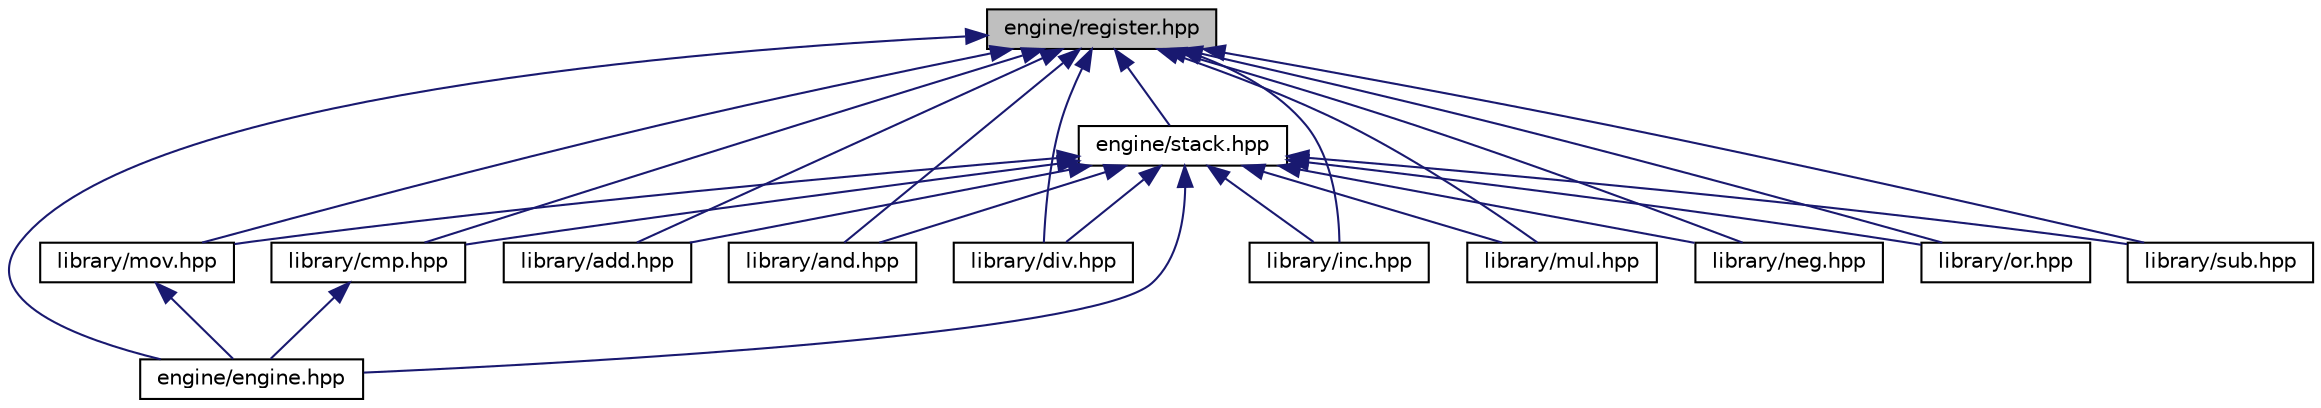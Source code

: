 digraph "engine/register.hpp"
{
  edge [fontname="Helvetica",fontsize="10",labelfontname="Helvetica",labelfontsize="10"];
  node [fontname="Helvetica",fontsize="10",shape=record];
  Node1 [label="engine/register.hpp",height=0.2,width=0.4,color="black", fillcolor="grey75", style="filled", fontcolor="black"];
  Node1 -> Node2 [dir="back",color="midnightblue",fontsize="10",style="solid",fontname="Helvetica"];
  Node2 [label="engine/engine.hpp",height=0.2,width=0.4,color="black", fillcolor="white", style="filled",URL="$engine_8hpp.html"];
  Node1 -> Node3 [dir="back",color="midnightblue",fontsize="10",style="solid",fontname="Helvetica"];
  Node3 [label="engine/stack.hpp",height=0.2,width=0.4,color="black", fillcolor="white", style="filled",URL="$stack_8hpp.html"];
  Node3 -> Node2 [dir="back",color="midnightblue",fontsize="10",style="solid",fontname="Helvetica"];
  Node3 -> Node4 [dir="back",color="midnightblue",fontsize="10",style="solid",fontname="Helvetica"];
  Node4 [label="library/mov.hpp",height=0.2,width=0.4,color="black", fillcolor="white", style="filled",URL="$mov_8hpp.html"];
  Node4 -> Node2 [dir="back",color="midnightblue",fontsize="10",style="solid",fontname="Helvetica"];
  Node3 -> Node5 [dir="back",color="midnightblue",fontsize="10",style="solid",fontname="Helvetica"];
  Node5 [label="library/cmp.hpp",height=0.2,width=0.4,color="black", fillcolor="white", style="filled",URL="$cmp_8hpp.html"];
  Node5 -> Node2 [dir="back",color="midnightblue",fontsize="10",style="solid",fontname="Helvetica"];
  Node3 -> Node6 [dir="back",color="midnightblue",fontsize="10",style="solid",fontname="Helvetica"];
  Node6 [label="library/add.hpp",height=0.2,width=0.4,color="black", fillcolor="white", style="filled",URL="$add_8hpp.html"];
  Node3 -> Node7 [dir="back",color="midnightblue",fontsize="10",style="solid",fontname="Helvetica"];
  Node7 [label="library/and.hpp",height=0.2,width=0.4,color="black", fillcolor="white", style="filled",URL="$and_8hpp.html"];
  Node3 -> Node8 [dir="back",color="midnightblue",fontsize="10",style="solid",fontname="Helvetica"];
  Node8 [label="library/div.hpp",height=0.2,width=0.4,color="black", fillcolor="white", style="filled",URL="$div_8hpp.html"];
  Node3 -> Node9 [dir="back",color="midnightblue",fontsize="10",style="solid",fontname="Helvetica"];
  Node9 [label="library/inc.hpp",height=0.2,width=0.4,color="black", fillcolor="white", style="filled",URL="$inc_8hpp.html"];
  Node3 -> Node10 [dir="back",color="midnightblue",fontsize="10",style="solid",fontname="Helvetica"];
  Node10 [label="library/mul.hpp",height=0.2,width=0.4,color="black", fillcolor="white", style="filled",URL="$mul_8hpp.html"];
  Node3 -> Node11 [dir="back",color="midnightblue",fontsize="10",style="solid",fontname="Helvetica"];
  Node11 [label="library/neg.hpp",height=0.2,width=0.4,color="black", fillcolor="white", style="filled",URL="$neg_8hpp.html"];
  Node3 -> Node12 [dir="back",color="midnightblue",fontsize="10",style="solid",fontname="Helvetica"];
  Node12 [label="library/or.hpp",height=0.2,width=0.4,color="black", fillcolor="white", style="filled",URL="$or_8hpp.html"];
  Node3 -> Node13 [dir="back",color="midnightblue",fontsize="10",style="solid",fontname="Helvetica"];
  Node13 [label="library/sub.hpp",height=0.2,width=0.4,color="black", fillcolor="white", style="filled",URL="$sub_8hpp.html"];
  Node1 -> Node4 [dir="back",color="midnightblue",fontsize="10",style="solid",fontname="Helvetica"];
  Node1 -> Node5 [dir="back",color="midnightblue",fontsize="10",style="solid",fontname="Helvetica"];
  Node1 -> Node6 [dir="back",color="midnightblue",fontsize="10",style="solid",fontname="Helvetica"];
  Node1 -> Node7 [dir="back",color="midnightblue",fontsize="10",style="solid",fontname="Helvetica"];
  Node1 -> Node8 [dir="back",color="midnightblue",fontsize="10",style="solid",fontname="Helvetica"];
  Node1 -> Node9 [dir="back",color="midnightblue",fontsize="10",style="solid",fontname="Helvetica"];
  Node1 -> Node10 [dir="back",color="midnightblue",fontsize="10",style="solid",fontname="Helvetica"];
  Node1 -> Node11 [dir="back",color="midnightblue",fontsize="10",style="solid",fontname="Helvetica"];
  Node1 -> Node12 [dir="back",color="midnightblue",fontsize="10",style="solid",fontname="Helvetica"];
  Node1 -> Node13 [dir="back",color="midnightblue",fontsize="10",style="solid",fontname="Helvetica"];
}
